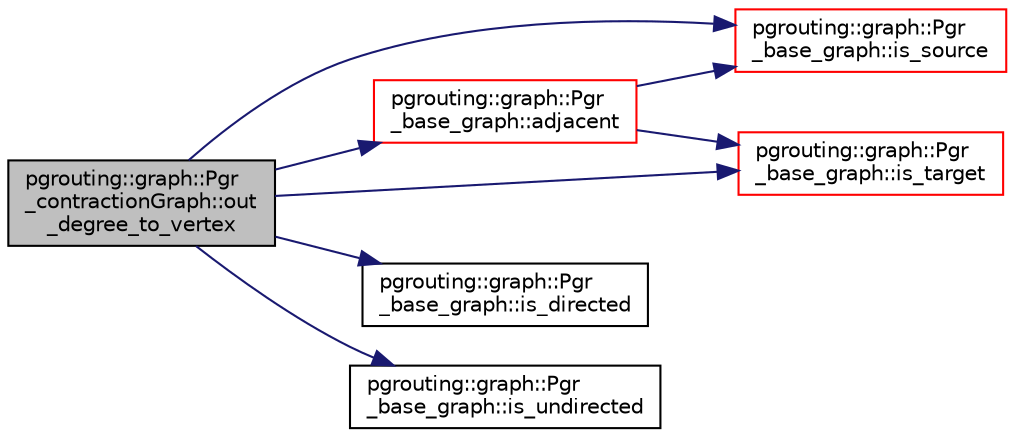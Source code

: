digraph "pgrouting::graph::Pgr_contractionGraph::out_degree_to_vertex"
{
  edge [fontname="Helvetica",fontsize="10",labelfontname="Helvetica",labelfontsize="10"];
  node [fontname="Helvetica",fontsize="10",shape=record];
  rankdir="LR";
  Node264 [label="pgrouting::graph::Pgr\l_contractionGraph::out\l_degree_to_vertex",height=0.2,width=0.4,color="black", fillcolor="grey75", style="filled", fontcolor="black"];
  Node264 -> Node265 [color="midnightblue",fontsize="10",style="solid",fontname="Helvetica"];
  Node265 [label="pgrouting::graph::Pgr\l_base_graph::adjacent",height=0.2,width=0.4,color="red", fillcolor="white", style="filled",URL="$classpgrouting_1_1graph_1_1Pgr__base__graph.html#a0b33ae3fd10642c323595a472b0da25b"];
  Node265 -> Node266 [color="midnightblue",fontsize="10",style="solid",fontname="Helvetica"];
  Node266 [label="pgrouting::graph::Pgr\l_base_graph::is_source",height=0.2,width=0.4,color="red", fillcolor="white", style="filled",URL="$classpgrouting_1_1graph_1_1Pgr__base__graph.html#a27834e51f1d8d88df28f3bfc213bcb68"];
  Node265 -> Node268 [color="midnightblue",fontsize="10",style="solid",fontname="Helvetica"];
  Node268 [label="pgrouting::graph::Pgr\l_base_graph::is_target",height=0.2,width=0.4,color="red", fillcolor="white", style="filled",URL="$classpgrouting_1_1graph_1_1Pgr__base__graph.html#a2ce09c08bdb099d43add5d9f88a2c7c4"];
  Node264 -> Node270 [color="midnightblue",fontsize="10",style="solid",fontname="Helvetica"];
  Node270 [label="pgrouting::graph::Pgr\l_base_graph::is_directed",height=0.2,width=0.4,color="black", fillcolor="white", style="filled",URL="$classpgrouting_1_1graph_1_1Pgr__base__graph.html#ac3b50334ff014ad8a9723c667423637b"];
  Node264 -> Node266 [color="midnightblue",fontsize="10",style="solid",fontname="Helvetica"];
  Node264 -> Node268 [color="midnightblue",fontsize="10",style="solid",fontname="Helvetica"];
  Node264 -> Node271 [color="midnightblue",fontsize="10",style="solid",fontname="Helvetica"];
  Node271 [label="pgrouting::graph::Pgr\l_base_graph::is_undirected",height=0.2,width=0.4,color="black", fillcolor="white", style="filled",URL="$classpgrouting_1_1graph_1_1Pgr__base__graph.html#acd124cc2a584b032d34f5006cd339b1b"];
}
